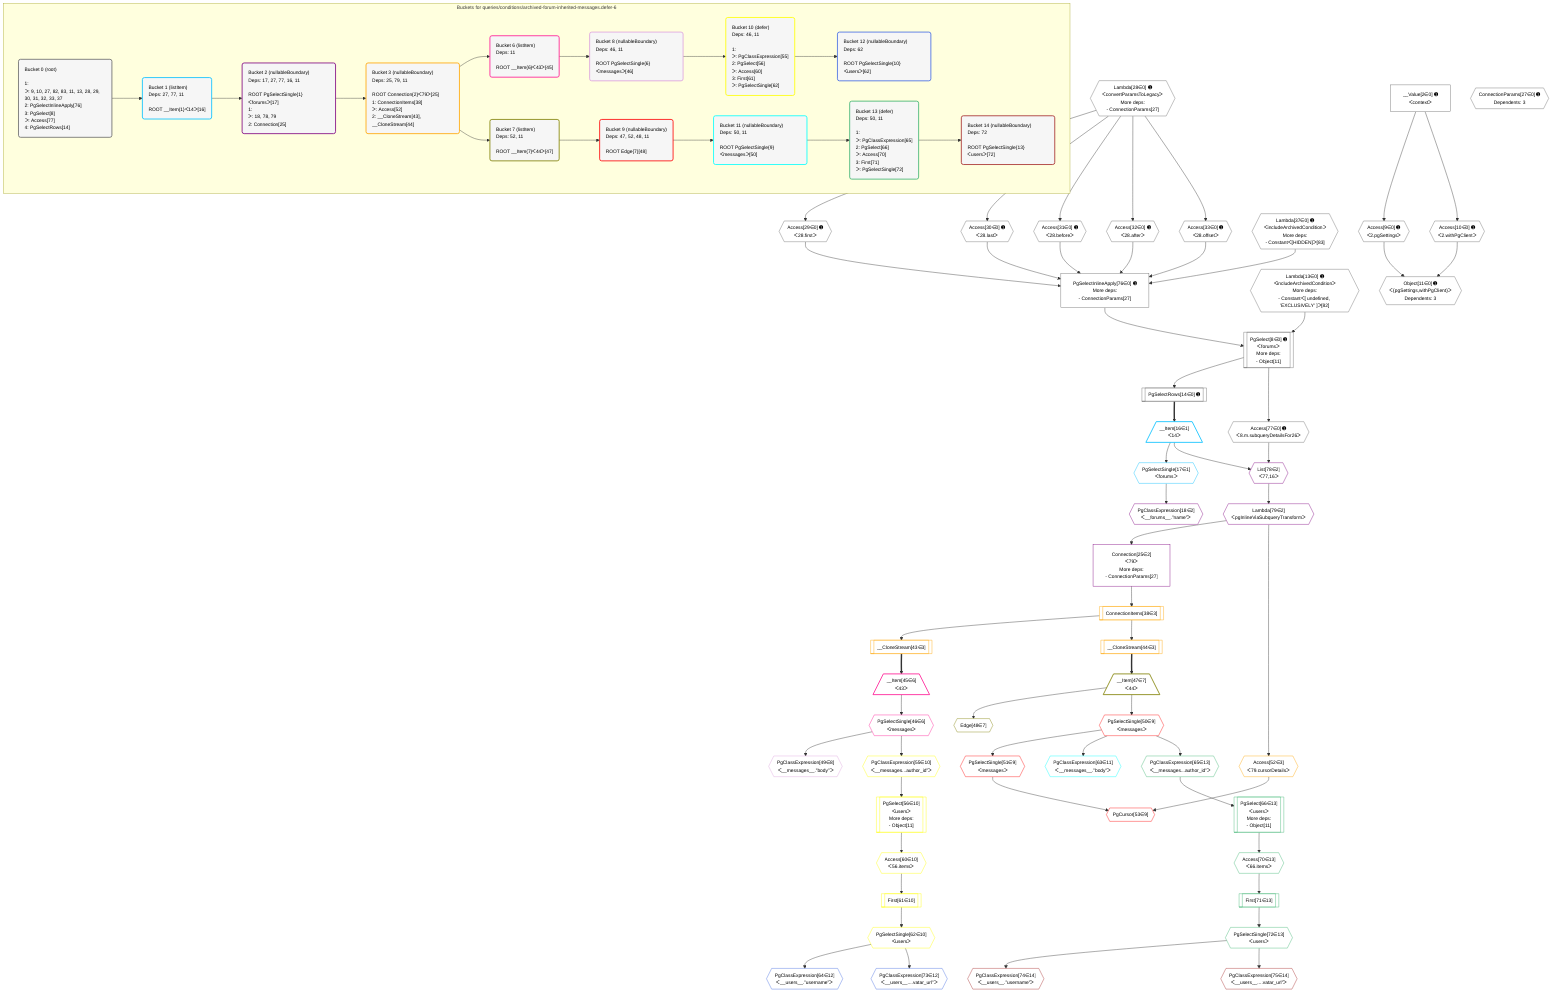 %%{init: {'themeVariables': { 'fontSize': '12px'}}}%%
graph TD
    classDef path fill:#eee,stroke:#000,color:#000
    classDef plan fill:#fff,stroke-width:1px,color:#000
    classDef itemplan fill:#fff,stroke-width:2px,color:#000
    classDef unbatchedplan fill:#dff,stroke-width:1px,color:#000
    classDef sideeffectplan fill:#fcc,stroke-width:2px,color:#000
    classDef bucket fill:#f6f6f6,color:#000,stroke-width:2px,text-align:left

    subgraph "Buckets for queries/conditions/archived-forum-inherited-messages.defer-6"
    Bucket0("Bucket 0 (root)<br /><br />1: <br />ᐳ: 9, 10, 27, 82, 83, 11, 13, 28, 29, 30, 31, 32, 33, 37<br />2: PgSelectInlineApply[76]<br />3: PgSelect[8]<br />ᐳ: Access[77]<br />4: PgSelectRows[14]"):::bucket
    Bucket1("Bucket 1 (listItem)<br />Deps: 27, 77, 11<br /><br />ROOT __Item{1}ᐸ14ᐳ[16]"):::bucket
    Bucket2("Bucket 2 (nullableBoundary)<br />Deps: 17, 27, 77, 16, 11<br /><br />ROOT PgSelectSingle{1}ᐸforumsᐳ[17]<br />1: <br />ᐳ: 18, 78, 79<br />2: Connection[25]"):::bucket
    Bucket3("Bucket 3 (nullableBoundary)<br />Deps: 25, 79, 11<br /><br />ROOT Connection{2}ᐸ79ᐳ[25]<br />1: ConnectionItems[38]<br />ᐳ: Access[52]<br />2: __CloneStream[43], __CloneStream[44]"):::bucket
    Bucket6("Bucket 6 (listItem)<br />Deps: 11<br /><br />ROOT __Item{6}ᐸ43ᐳ[45]"):::bucket
    Bucket7("Bucket 7 (listItem)<br />Deps: 52, 11<br /><br />ROOT __Item{7}ᐸ44ᐳ[47]"):::bucket
    Bucket8("Bucket 8 (nullableBoundary)<br />Deps: 46, 11<br /><br />ROOT PgSelectSingle{6}ᐸmessagesᐳ[46]"):::bucket
    Bucket9("Bucket 9 (nullableBoundary)<br />Deps: 47, 52, 48, 11<br /><br />ROOT Edge{7}[48]"):::bucket
    Bucket10("Bucket 10 (defer)<br />Deps: 46, 11<br /><br />1: <br />ᐳ: PgClassExpression[55]<br />2: PgSelect[56]<br />ᐳ: Access[60]<br />3: First[61]<br />ᐳ: PgSelectSingle[62]"):::bucket
    Bucket11("Bucket 11 (nullableBoundary)<br />Deps: 50, 11<br /><br />ROOT PgSelectSingle{9}ᐸmessagesᐳ[50]"):::bucket
    Bucket12("Bucket 12 (nullableBoundary)<br />Deps: 62<br /><br />ROOT PgSelectSingle{10}ᐸusersᐳ[62]"):::bucket
    Bucket13("Bucket 13 (defer)<br />Deps: 50, 11<br /><br />1: <br />ᐳ: PgClassExpression[65]<br />2: PgSelect[66]<br />ᐳ: Access[70]<br />3: First[71]<br />ᐳ: PgSelectSingle[72]"):::bucket
    Bucket14("Bucket 14 (nullableBoundary)<br />Deps: 72<br /><br />ROOT PgSelectSingle{13}ᐸusersᐳ[72]"):::bucket
    end
    Bucket0 --> Bucket1
    Bucket1 --> Bucket2
    Bucket2 --> Bucket3
    Bucket3 --> Bucket6 & Bucket7
    Bucket6 --> Bucket8
    Bucket7 --> Bucket9
    Bucket8 --> Bucket10
    Bucket9 --> Bucket11
    Bucket10 --> Bucket12
    Bucket11 --> Bucket13
    Bucket13 --> Bucket14

    %% plan dependencies
    PgSelectInlineApply76["PgSelectInlineApply[76∈0] ➊<br />More deps:<br />- ConnectionParams[27]"]:::plan
    Access29{{"Access[29∈0] ➊<br />ᐸ28.firstᐳ"}}:::plan
    Access30{{"Access[30∈0] ➊<br />ᐸ28.lastᐳ"}}:::plan
    Access33{{"Access[33∈0] ➊<br />ᐸ28.offsetᐳ"}}:::plan
    Access32{{"Access[32∈0] ➊<br />ᐸ28.afterᐳ"}}:::plan
    Access31{{"Access[31∈0] ➊<br />ᐸ28.beforeᐳ"}}:::plan
    Lambda37{{"Lambda[37∈0] ➊<br />ᐸincludeArchivedConditionᐳ<br />More deps:<br />- Constantᐸ[HIDDEN]ᐳ[83]"}}:::plan
    Access29 & Access30 & Access33 & Access32 & Access31 & Lambda37 --> PgSelectInlineApply76
    PgSelect8[["PgSelect[8∈0] ➊<br />ᐸforumsᐳ<br />More deps:<br />- Object[11]"]]:::plan
    Lambda13{{"Lambda[13∈0] ➊<br />ᐸincludeArchivedConditionᐳ<br />More deps:<br />- Constantᐸ[ undefined, 'EXCLUSIVELY' ]ᐳ[82]"}}:::plan
    Lambda13 & PgSelectInlineApply76 --> PgSelect8
    Object11{{"Object[11∈0] ➊<br />ᐸ{pgSettings,withPgClient}ᐳ<br />Dependents: 3"}}:::plan
    Access9{{"Access[9∈0] ➊<br />ᐸ2.pgSettingsᐳ"}}:::plan
    Access10{{"Access[10∈0] ➊<br />ᐸ2.withPgClientᐳ"}}:::plan
    Access9 & Access10 --> Object11
    __Value2["__Value[2∈0] ➊<br />ᐸcontextᐳ"]:::plan
    __Value2 --> Access9
    __Value2 --> Access10
    PgSelectRows14[["PgSelectRows[14∈0] ➊"]]:::plan
    PgSelect8 --> PgSelectRows14
    Lambda28{{"Lambda[28∈0] ➊<br />ᐸconvertParamsToLegacyᐳ<br />More deps:<br />- ConnectionParams[27]"}}:::plan
    Lambda28 --> Access29
    Lambda28 --> Access30
    Lambda28 --> Access31
    Lambda28 --> Access32
    Lambda28 --> Access33
    Access77{{"Access[77∈0] ➊<br />ᐸ8.m.subqueryDetailsFor26ᐳ"}}:::plan
    PgSelect8 --> Access77
    ConnectionParams27{{"ConnectionParams[27∈0] ➊<br />Dependents: 3"}}:::plan
    __Item16[/"__Item[16∈1]<br />ᐸ14ᐳ"\]:::itemplan
    PgSelectRows14 ==> __Item16
    PgSelectSingle17{{"PgSelectSingle[17∈1]<br />ᐸforumsᐳ"}}:::plan
    __Item16 --> PgSelectSingle17
    Connection25["Connection[25∈2]<br />ᐸ79ᐳ<br />More deps:<br />- ConnectionParams[27]"]:::plan
    Lambda79{{"Lambda[79∈2]<br />ᐸpgInlineViaSubqueryTransformᐳ"}}:::plan
    Lambda79 --> Connection25
    List78{{"List[78∈2]<br />ᐸ77,16ᐳ"}}:::plan
    Access77 & __Item16 --> List78
    PgClassExpression18{{"PgClassExpression[18∈2]<br />ᐸ__forums__.”name”ᐳ"}}:::plan
    PgSelectSingle17 --> PgClassExpression18
    List78 --> Lambda79
    ConnectionItems38[["ConnectionItems[38∈3]"]]:::plan
    Connection25 --> ConnectionItems38
    __CloneStream43[["__CloneStream[43∈3]"]]:::plan
    ConnectionItems38 --> __CloneStream43
    __CloneStream44[["__CloneStream[44∈3]"]]:::plan
    ConnectionItems38 --> __CloneStream44
    Access52{{"Access[52∈3]<br />ᐸ79.cursorDetailsᐳ"}}:::plan
    Lambda79 --> Access52
    __Item45[/"__Item[45∈6]<br />ᐸ43ᐳ"\]:::itemplan
    __CloneStream43 ==> __Item45
    PgSelectSingle46{{"PgSelectSingle[46∈6]<br />ᐸmessagesᐳ"}}:::plan
    __Item45 --> PgSelectSingle46
    __Item47[/"__Item[47∈7]<br />ᐸ44ᐳ"\]:::itemplan
    __CloneStream44 ==> __Item47
    Edge48{{"Edge[48∈7]"}}:::plan
    __Item47 --> Edge48
    PgClassExpression49{{"PgClassExpression[49∈8]<br />ᐸ__messages__.”body”ᐳ"}}:::plan
    PgSelectSingle46 --> PgClassExpression49
    PgCursor53{{"PgCursor[53∈9]"}}:::plan
    PgSelectSingle51{{"PgSelectSingle[51∈9]<br />ᐸmessagesᐳ"}}:::plan
    PgSelectSingle51 & Access52 --> PgCursor53
    PgSelectSingle50{{"PgSelectSingle[50∈9]<br />ᐸmessagesᐳ"}}:::plan
    __Item47 --> PgSelectSingle50
    PgSelectSingle50 --> PgSelectSingle51
    PgSelect56[["PgSelect[56∈10]<br />ᐸusersᐳ<br />More deps:<br />- Object[11]"]]:::plan
    PgClassExpression55{{"PgClassExpression[55∈10]<br />ᐸ__messages...author_id”ᐳ"}}:::plan
    PgClassExpression55 --> PgSelect56
    PgSelectSingle46 --> PgClassExpression55
    Access60{{"Access[60∈10]<br />ᐸ56.itemsᐳ"}}:::plan
    PgSelect56 --> Access60
    First61[["First[61∈10]"]]:::plan
    Access60 --> First61
    PgSelectSingle62{{"PgSelectSingle[62∈10]<br />ᐸusersᐳ"}}:::plan
    First61 --> PgSelectSingle62
    PgClassExpression63{{"PgClassExpression[63∈11]<br />ᐸ__messages__.”body”ᐳ"}}:::plan
    PgSelectSingle50 --> PgClassExpression63
    PgClassExpression64{{"PgClassExpression[64∈12]<br />ᐸ__users__.”username”ᐳ"}}:::plan
    PgSelectSingle62 --> PgClassExpression64
    PgClassExpression73{{"PgClassExpression[73∈12]<br />ᐸ__users__....vatar_url”ᐳ"}}:::plan
    PgSelectSingle62 --> PgClassExpression73
    PgSelect66[["PgSelect[66∈13]<br />ᐸusersᐳ<br />More deps:<br />- Object[11]"]]:::plan
    PgClassExpression65{{"PgClassExpression[65∈13]<br />ᐸ__messages...author_id”ᐳ"}}:::plan
    PgClassExpression65 --> PgSelect66
    PgSelectSingle50 --> PgClassExpression65
    Access70{{"Access[70∈13]<br />ᐸ66.itemsᐳ"}}:::plan
    PgSelect66 --> Access70
    First71[["First[71∈13]"]]:::plan
    Access70 --> First71
    PgSelectSingle72{{"PgSelectSingle[72∈13]<br />ᐸusersᐳ"}}:::plan
    First71 --> PgSelectSingle72
    PgClassExpression74{{"PgClassExpression[74∈14]<br />ᐸ__users__.”username”ᐳ"}}:::plan
    PgSelectSingle72 --> PgClassExpression74
    PgClassExpression75{{"PgClassExpression[75∈14]<br />ᐸ__users__....vatar_url”ᐳ"}}:::plan
    PgSelectSingle72 --> PgClassExpression75

    %% define steps
    classDef bucket0 stroke:#696969
    class Bucket0,__Value2,PgSelect8,Access9,Access10,Object11,Lambda13,PgSelectRows14,ConnectionParams27,Lambda28,Access29,Access30,Access31,Access32,Access33,Lambda37,PgSelectInlineApply76,Access77 bucket0
    classDef bucket1 stroke:#00bfff
    class Bucket1,__Item16,PgSelectSingle17 bucket1
    classDef bucket2 stroke:#7f007f
    class Bucket2,PgClassExpression18,Connection25,List78,Lambda79 bucket2
    classDef bucket3 stroke:#ffa500
    class Bucket3,ConnectionItems38,__CloneStream43,__CloneStream44,Access52 bucket3
    classDef bucket6 stroke:#ff1493
    class Bucket6,__Item45,PgSelectSingle46 bucket6
    classDef bucket7 stroke:#808000
    class Bucket7,__Item47,Edge48 bucket7
    classDef bucket8 stroke:#dda0dd
    class Bucket8,PgClassExpression49 bucket8
    classDef bucket9 stroke:#ff0000
    class Bucket9,PgSelectSingle50,PgSelectSingle51,PgCursor53 bucket9
    classDef bucket10 stroke:#ffff00
    class Bucket10,PgClassExpression55,PgSelect56,Access60,First61,PgSelectSingle62 bucket10
    classDef bucket11 stroke:#00ffff
    class Bucket11,PgClassExpression63 bucket11
    classDef bucket12 stroke:#4169e1
    class Bucket12,PgClassExpression64,PgClassExpression73 bucket12
    classDef bucket13 stroke:#3cb371
    class Bucket13,PgClassExpression65,PgSelect66,Access70,First71,PgSelectSingle72 bucket13
    classDef bucket14 stroke:#a52a2a
    class Bucket14,PgClassExpression74,PgClassExpression75 bucket14
